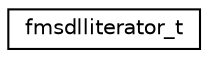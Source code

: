 digraph "Graphical Class Hierarchy"
{
 // INTERACTIVE_SVG=YES
 // LATEX_PDF_SIZE
  edge [fontname="Helvetica",fontsize="10",labelfontname="Helvetica",labelfontsize="10"];
  node [fontname="Helvetica",fontsize="10",shape=record];
  rankdir="LR";
  Node0 [label="fmsdlliterator_t",height=0.2,width=0.4,color="black", fillcolor="white", style="filled",URL="$group__fms__diag__dlinked__list__mod.html#structfms__diag__dlinked__list__mod_1_1fmsdlliterator__t",tooltip="Linked list iterator."];
}
